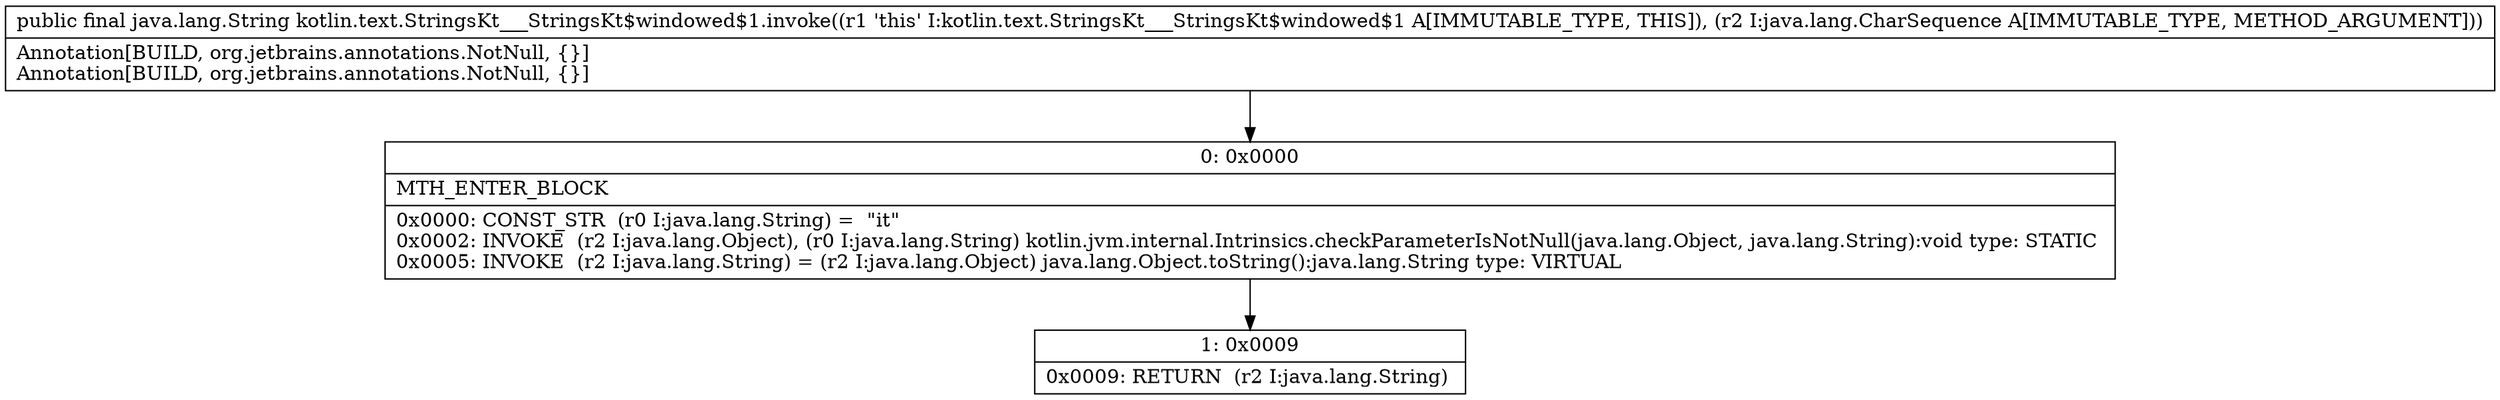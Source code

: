 digraph "CFG forkotlin.text.StringsKt___StringsKt$windowed$1.invoke(Ljava\/lang\/CharSequence;)Ljava\/lang\/String;" {
Node_0 [shape=record,label="{0\:\ 0x0000|MTH_ENTER_BLOCK\l|0x0000: CONST_STR  (r0 I:java.lang.String) =  \"it\" \l0x0002: INVOKE  (r2 I:java.lang.Object), (r0 I:java.lang.String) kotlin.jvm.internal.Intrinsics.checkParameterIsNotNull(java.lang.Object, java.lang.String):void type: STATIC \l0x0005: INVOKE  (r2 I:java.lang.String) = (r2 I:java.lang.Object) java.lang.Object.toString():java.lang.String type: VIRTUAL \l}"];
Node_1 [shape=record,label="{1\:\ 0x0009|0x0009: RETURN  (r2 I:java.lang.String) \l}"];
MethodNode[shape=record,label="{public final java.lang.String kotlin.text.StringsKt___StringsKt$windowed$1.invoke((r1 'this' I:kotlin.text.StringsKt___StringsKt$windowed$1 A[IMMUTABLE_TYPE, THIS]), (r2 I:java.lang.CharSequence A[IMMUTABLE_TYPE, METHOD_ARGUMENT]))  | Annotation[BUILD, org.jetbrains.annotations.NotNull, \{\}]\lAnnotation[BUILD, org.jetbrains.annotations.NotNull, \{\}]\l}"];
MethodNode -> Node_0;
Node_0 -> Node_1;
}

